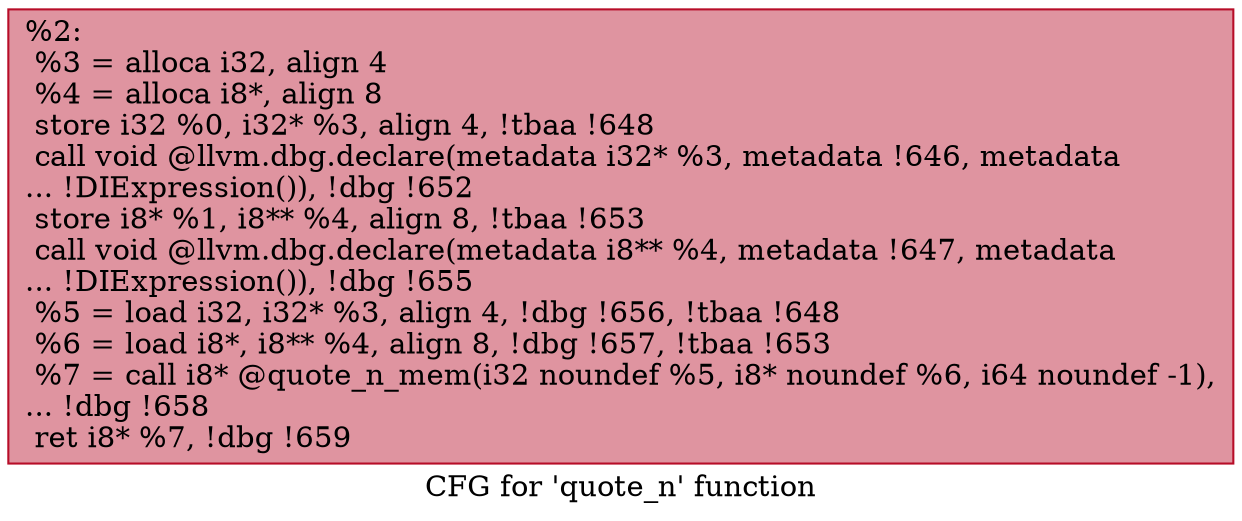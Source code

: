 digraph "CFG for 'quote_n' function" {
	label="CFG for 'quote_n' function";

	Node0x1901480 [shape=record,color="#b70d28ff", style=filled, fillcolor="#b70d2870",label="{%2:\l  %3 = alloca i32, align 4\l  %4 = alloca i8*, align 8\l  store i32 %0, i32* %3, align 4, !tbaa !648\l  call void @llvm.dbg.declare(metadata i32* %3, metadata !646, metadata\l... !DIExpression()), !dbg !652\l  store i8* %1, i8** %4, align 8, !tbaa !653\l  call void @llvm.dbg.declare(metadata i8** %4, metadata !647, metadata\l... !DIExpression()), !dbg !655\l  %5 = load i32, i32* %3, align 4, !dbg !656, !tbaa !648\l  %6 = load i8*, i8** %4, align 8, !dbg !657, !tbaa !653\l  %7 = call i8* @quote_n_mem(i32 noundef %5, i8* noundef %6, i64 noundef -1),\l... !dbg !658\l  ret i8* %7, !dbg !659\l}"];
}
